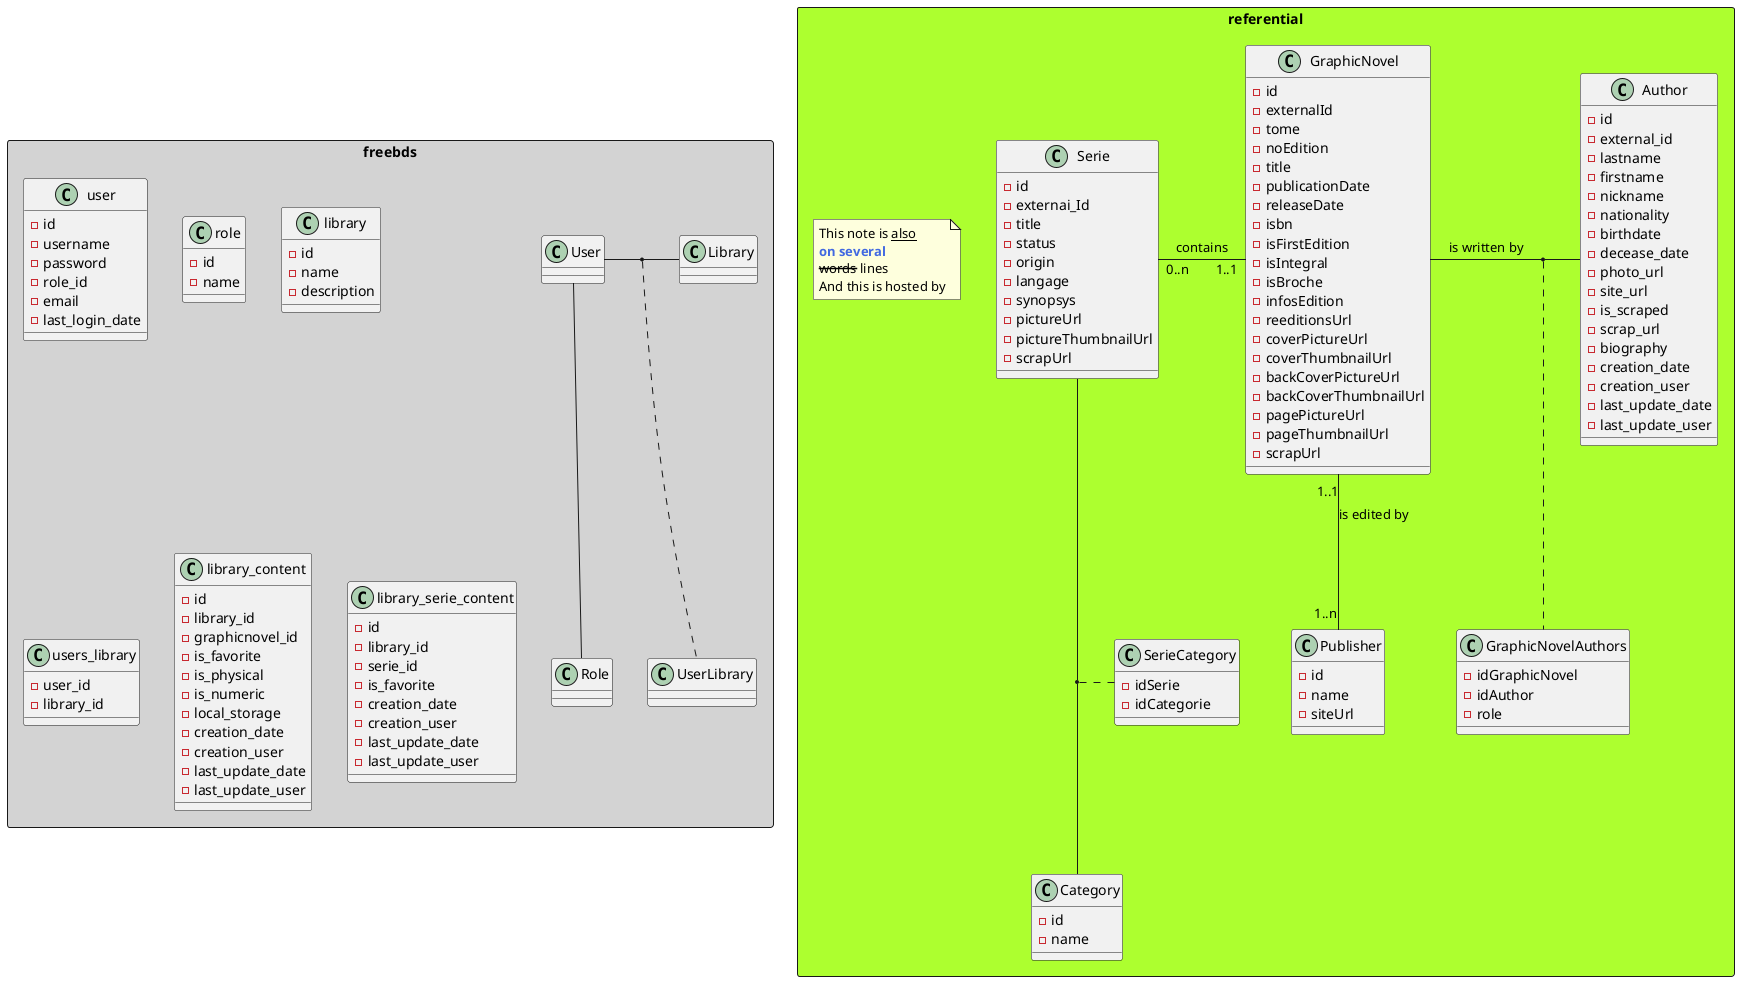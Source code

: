 @startuml
package freebds <<Rectangle>> #LightGray {
class user {
    - id
    - username
    - password
    - role_id
    - email
    - last_login_date
}

class role {
    - id
    - name
}

class library {
    - id
    - name
    - description
}

class users_library {
    - user_id
    - library_id
}

class library_content {
    - id
    - library_id
    - graphicnovel_id
    - is_favorite
    - is_physical
    - is_numeric
    - local_storage
    - creation_date
    - creation_user
    - last_update_date
    - last_update_user
}

class library_serie_content {
    - id
    - library_id
    - serie_id
    - is_favorite
    - creation_date
    - creation_user
    - last_update_date
    - last_update_user
}

User -- Role
User - Library
(User, Library) . UserLibrary
}

package referential <<Rectangle>> #GreenYellow {

note as N1
  This note is <u>also</u>
  <b><color:royalBlue>on several</color>
  <s>words</s> lines
  And this is hosted by
end note

class Author {
    - id
    - external_id
    - lastname
    - firstname
    - nickname
    - nationality
    - birthdate
    - decease_date
    - photo_url
    - site_url
    - is_scraped
    - scrap_url
    - biography
    - creation_date
    - creation_user
    - last_update_date
    - last_update_user
}

class Serie {
    - id
    - externai_Id
    - title
    - status
    - origin
    - langage
    - synopsys
    - pictureUrl
    - pictureThumbnailUrl
    - scrapUrl
}

class Category {
    - id
    - name
}

class SerieCategory {
    - idSerie
    - idCategorie
}

class GraphicNovel {
    - id
    - externalId
    - tome
    - noEdition
    - title
    - publicationDate
    - releaseDate
    - isbn
    - isFirstEdition
    - isIntegral
    - isBroche
    - infosEdition
    - reeditionsUrl
    - coverPictureUrl
    - coverThumbnailUrl
    - backCoverPictureUrl
    - backCoverThumbnailUrl
    - pagePictureUrl
    - pageThumbnailUrl
    - scrapUrl
}

class GraphicNovelAuthors {
    - idGraphicNovel
    - idAuthor
    - role
}

class Publisher {
    - id
    - name
    - siteUrl
}

Serie "0..n" - "1..1" GraphicNovel : contains
(Serie, Category) . SerieCategory
GraphicNovel - Author : is written by
(GraphicNovel, Author) . GraphicNovelAuthors
GraphicNovel "1..1" -- "1..n" Publisher : is edited by
}

@enduml




















